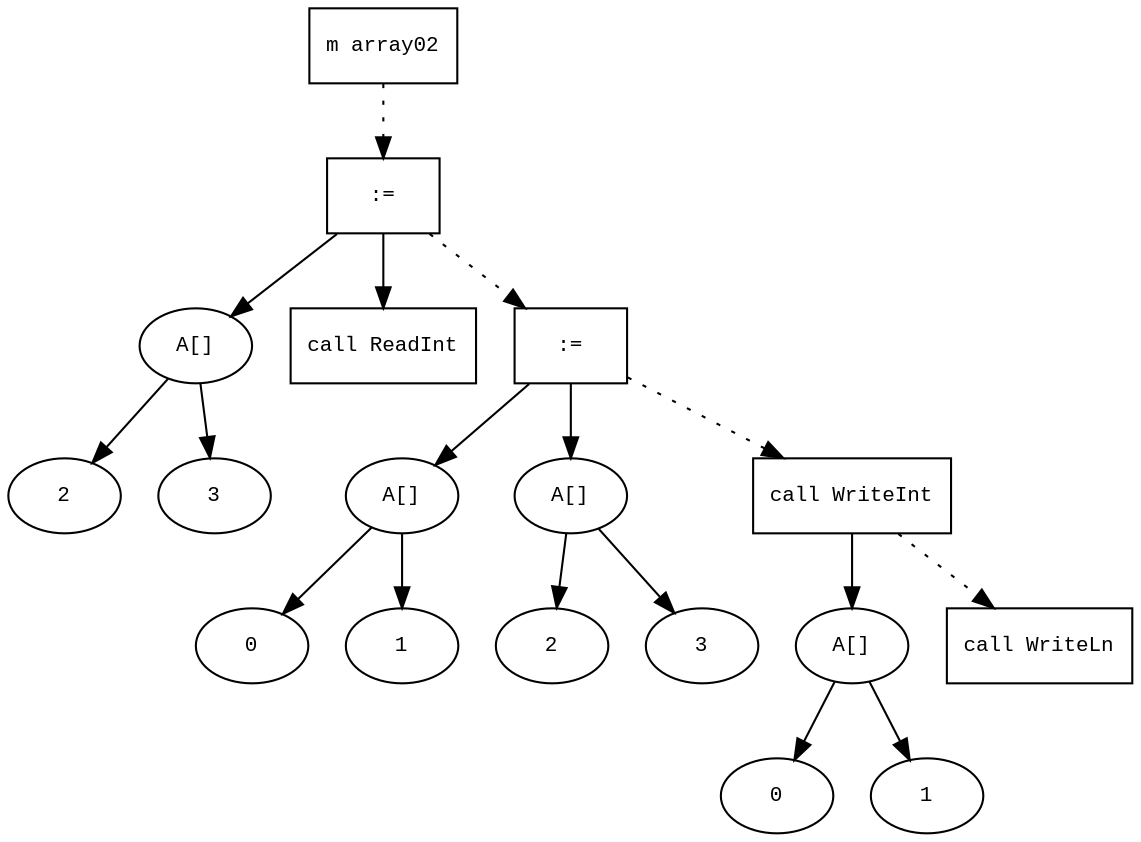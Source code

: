 digraph AST {
  graph [fontname="Times New Roman",fontsize=10];
  node  [fontname="Courier New",fontsize=10];
  edge  [fontname="Times New Roman",fontsize=10];

  node0 [label="m array02",shape=box];
  node7 [label=":=",shape=box];
  node2 [label="A[]",shape=ellipse];
  node3 [label="2",shape=ellipse];
  node2-> node3;
  node4 [label="3",shape=ellipse];
  node2-> node4;
  node7->node2;
  node5 [label="call ReadInt",shape=box];
  node7->node5;
  node0 -> node7 [style=dotted];
  node14 [label=":=",shape=box];
  node8 [label="A[]",shape=ellipse];
  node9 [label="0",shape=ellipse];
  node8-> node9;
  node10 [label="1",shape=ellipse];
  node8-> node10;
  node14->node8;
  node11 [label="A[]",shape=ellipse];
  node12 [label="2",shape=ellipse];
  node11-> node12;
  node13 [label="3",shape=ellipse];
  node11-> node13;
  node14->node11;
  node7 -> node14 [style=dotted];
  node15 [label="call WriteInt",shape=box];
  node16 [label="A[]",shape=ellipse];
  node17 [label="0",shape=ellipse];
  node16-> node17;
  node18 [label="1",shape=ellipse];
  node16-> node18;
  node15->node16;
  node14 -> node15 [style=dotted];
  node20 [label="call WriteLn",shape=box];
  node15 -> node20 [style=dotted];
}
